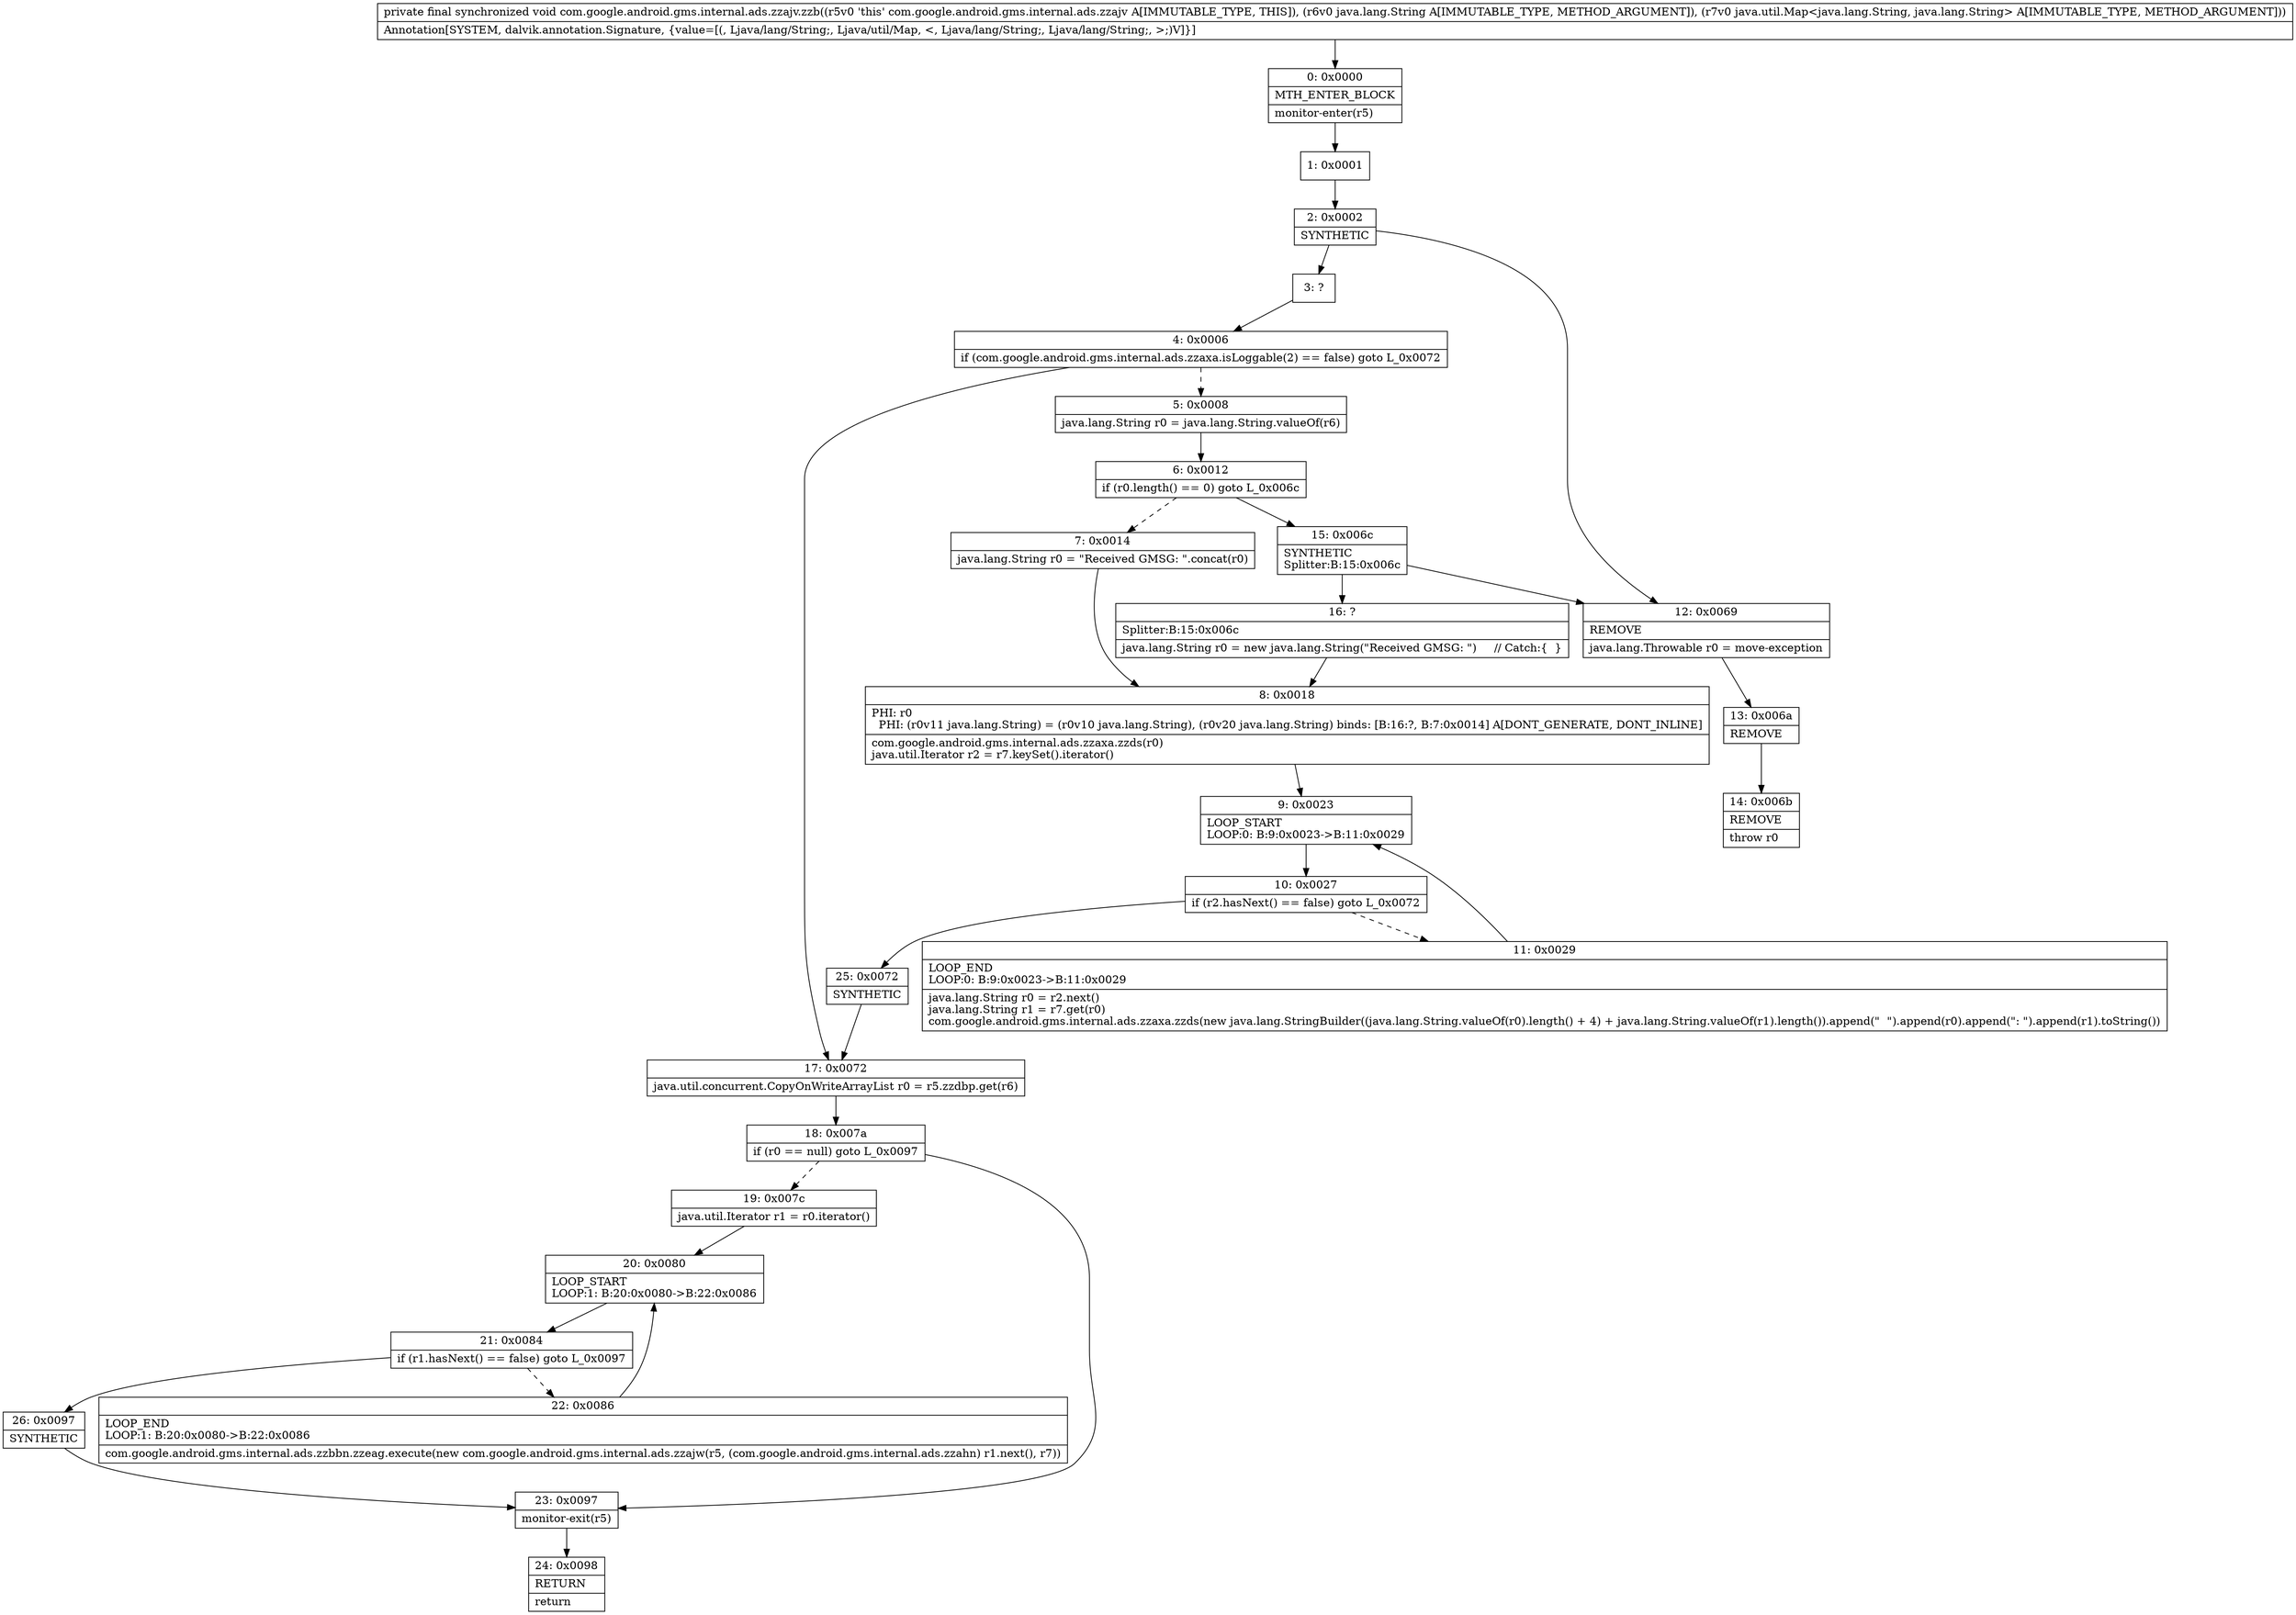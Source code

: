 digraph "CFG forcom.google.android.gms.internal.ads.zzajv.zzb(Ljava\/lang\/String;Ljava\/util\/Map;)V" {
Node_0 [shape=record,label="{0\:\ 0x0000|MTH_ENTER_BLOCK\l|monitor\-enter(r5)\l}"];
Node_1 [shape=record,label="{1\:\ 0x0001}"];
Node_2 [shape=record,label="{2\:\ 0x0002|SYNTHETIC\l}"];
Node_3 [shape=record,label="{3\:\ ?}"];
Node_4 [shape=record,label="{4\:\ 0x0006|if (com.google.android.gms.internal.ads.zzaxa.isLoggable(2) == false) goto L_0x0072\l}"];
Node_5 [shape=record,label="{5\:\ 0x0008|java.lang.String r0 = java.lang.String.valueOf(r6)\l}"];
Node_6 [shape=record,label="{6\:\ 0x0012|if (r0.length() == 0) goto L_0x006c\l}"];
Node_7 [shape=record,label="{7\:\ 0x0014|java.lang.String r0 = \"Received GMSG: \".concat(r0)\l}"];
Node_8 [shape=record,label="{8\:\ 0x0018|PHI: r0 \l  PHI: (r0v11 java.lang.String) = (r0v10 java.lang.String), (r0v20 java.lang.String) binds: [B:16:?, B:7:0x0014] A[DONT_GENERATE, DONT_INLINE]\l|com.google.android.gms.internal.ads.zzaxa.zzds(r0)\ljava.util.Iterator r2 = r7.keySet().iterator()\l}"];
Node_9 [shape=record,label="{9\:\ 0x0023|LOOP_START\lLOOP:0: B:9:0x0023\-\>B:11:0x0029\l}"];
Node_10 [shape=record,label="{10\:\ 0x0027|if (r2.hasNext() == false) goto L_0x0072\l}"];
Node_11 [shape=record,label="{11\:\ 0x0029|LOOP_END\lLOOP:0: B:9:0x0023\-\>B:11:0x0029\l|java.lang.String r0 = r2.next()\ljava.lang.String r1 = r7.get(r0)\lcom.google.android.gms.internal.ads.zzaxa.zzds(new java.lang.StringBuilder((java.lang.String.valueOf(r0).length() + 4) + java.lang.String.valueOf(r1).length()).append(\"  \").append(r0).append(\": \").append(r1).toString())\l}"];
Node_12 [shape=record,label="{12\:\ 0x0069|REMOVE\l|java.lang.Throwable r0 = move\-exception\l}"];
Node_13 [shape=record,label="{13\:\ 0x006a|REMOVE\l}"];
Node_14 [shape=record,label="{14\:\ 0x006b|REMOVE\l|throw r0\l}"];
Node_15 [shape=record,label="{15\:\ 0x006c|SYNTHETIC\lSplitter:B:15:0x006c\l}"];
Node_16 [shape=record,label="{16\:\ ?|Splitter:B:15:0x006c\l|java.lang.String r0 = new java.lang.String(\"Received GMSG: \")     \/\/ Catch:\{  \}\l}"];
Node_17 [shape=record,label="{17\:\ 0x0072|java.util.concurrent.CopyOnWriteArrayList r0 = r5.zzdbp.get(r6)\l}"];
Node_18 [shape=record,label="{18\:\ 0x007a|if (r0 == null) goto L_0x0097\l}"];
Node_19 [shape=record,label="{19\:\ 0x007c|java.util.Iterator r1 = r0.iterator()\l}"];
Node_20 [shape=record,label="{20\:\ 0x0080|LOOP_START\lLOOP:1: B:20:0x0080\-\>B:22:0x0086\l}"];
Node_21 [shape=record,label="{21\:\ 0x0084|if (r1.hasNext() == false) goto L_0x0097\l}"];
Node_22 [shape=record,label="{22\:\ 0x0086|LOOP_END\lLOOP:1: B:20:0x0080\-\>B:22:0x0086\l|com.google.android.gms.internal.ads.zzbbn.zzeag.execute(new com.google.android.gms.internal.ads.zzajw(r5, (com.google.android.gms.internal.ads.zzahn) r1.next(), r7))\l}"];
Node_23 [shape=record,label="{23\:\ 0x0097|monitor\-exit(r5)\l}"];
Node_24 [shape=record,label="{24\:\ 0x0098|RETURN\l|return\l}"];
Node_25 [shape=record,label="{25\:\ 0x0072|SYNTHETIC\l}"];
Node_26 [shape=record,label="{26\:\ 0x0097|SYNTHETIC\l}"];
MethodNode[shape=record,label="{private final synchronized void com.google.android.gms.internal.ads.zzajv.zzb((r5v0 'this' com.google.android.gms.internal.ads.zzajv A[IMMUTABLE_TYPE, THIS]), (r6v0 java.lang.String A[IMMUTABLE_TYPE, METHOD_ARGUMENT]), (r7v0 java.util.Map\<java.lang.String, java.lang.String\> A[IMMUTABLE_TYPE, METHOD_ARGUMENT]))  | Annotation[SYSTEM, dalvik.annotation.Signature, \{value=[(, Ljava\/lang\/String;, Ljava\/util\/Map, \<, Ljava\/lang\/String;, Ljava\/lang\/String;, \>;)V]\}]\l}"];
MethodNode -> Node_0;
Node_0 -> Node_1;
Node_1 -> Node_2;
Node_2 -> Node_3;
Node_2 -> Node_12;
Node_3 -> Node_4;
Node_4 -> Node_5[style=dashed];
Node_4 -> Node_17;
Node_5 -> Node_6;
Node_6 -> Node_7[style=dashed];
Node_6 -> Node_15;
Node_7 -> Node_8;
Node_8 -> Node_9;
Node_9 -> Node_10;
Node_10 -> Node_11[style=dashed];
Node_10 -> Node_25;
Node_11 -> Node_9;
Node_12 -> Node_13;
Node_13 -> Node_14;
Node_15 -> Node_16;
Node_15 -> Node_12;
Node_16 -> Node_8;
Node_17 -> Node_18;
Node_18 -> Node_19[style=dashed];
Node_18 -> Node_23;
Node_19 -> Node_20;
Node_20 -> Node_21;
Node_21 -> Node_22[style=dashed];
Node_21 -> Node_26;
Node_22 -> Node_20;
Node_23 -> Node_24;
Node_25 -> Node_17;
Node_26 -> Node_23;
}

